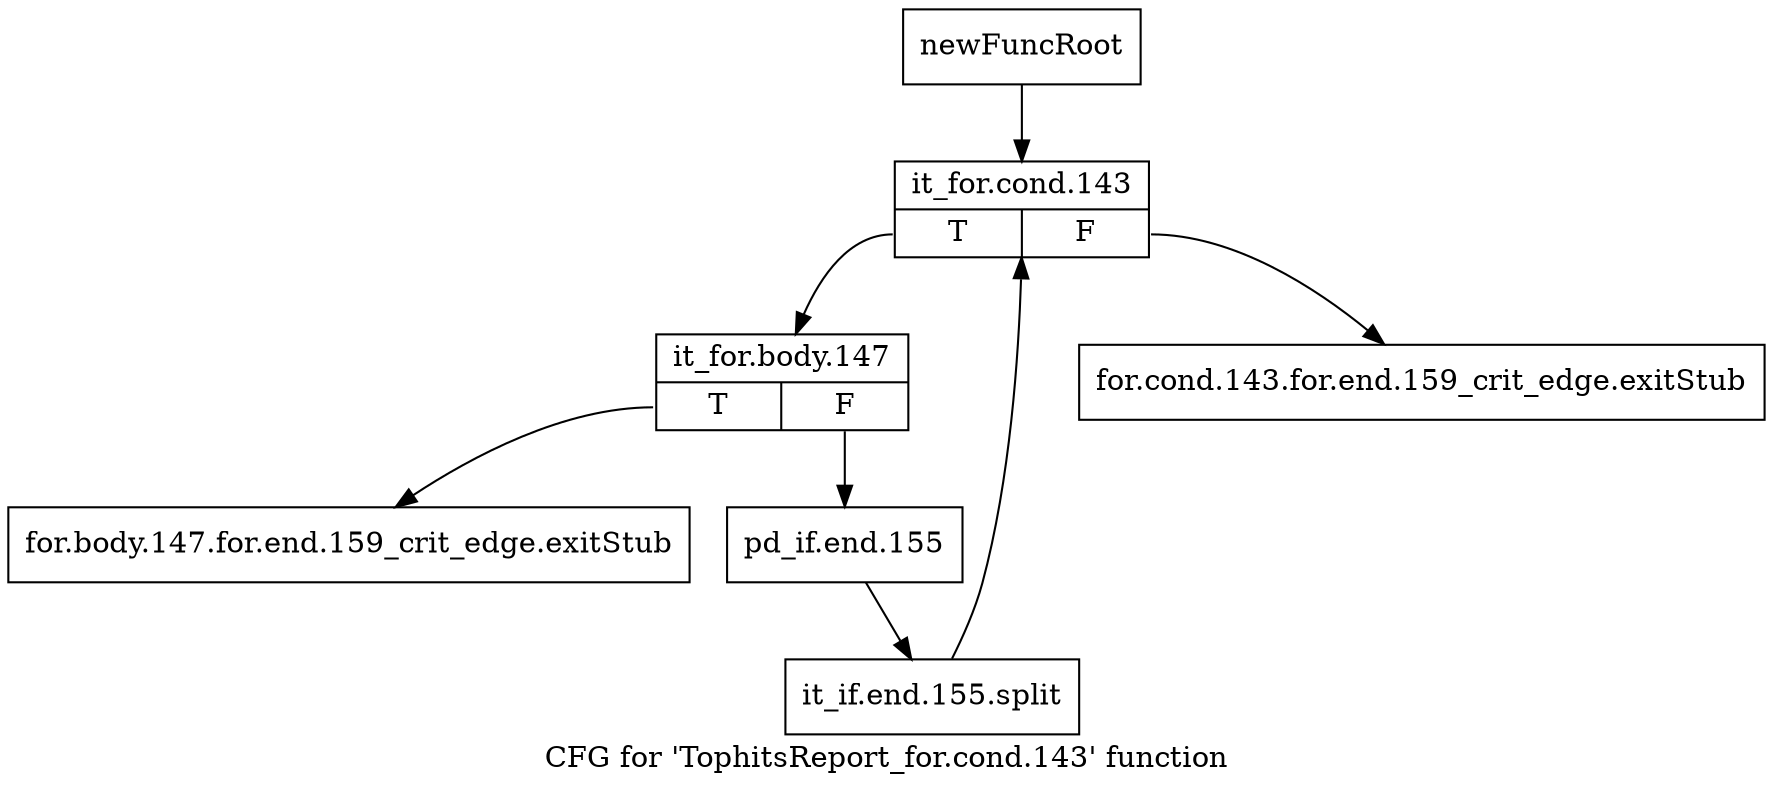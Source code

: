 digraph "CFG for 'TophitsReport_for.cond.143' function" {
	label="CFG for 'TophitsReport_for.cond.143' function";

	Node0x323daf0 [shape=record,label="{newFuncRoot}"];
	Node0x323daf0 -> Node0x323dbe0;
	Node0x323db40 [shape=record,label="{for.cond.143.for.end.159_crit_edge.exitStub}"];
	Node0x323db90 [shape=record,label="{for.body.147.for.end.159_crit_edge.exitStub}"];
	Node0x323dbe0 [shape=record,label="{it_for.cond.143|{<s0>T|<s1>F}}"];
	Node0x323dbe0:s0 -> Node0x323dc30;
	Node0x323dbe0:s1 -> Node0x323db40;
	Node0x323dc30 [shape=record,label="{it_for.body.147|{<s0>T|<s1>F}}"];
	Node0x323dc30:s0 -> Node0x323db90;
	Node0x323dc30:s1 -> Node0x323dc80;
	Node0x323dc80 [shape=record,label="{pd_if.end.155}"];
	Node0x323dc80 -> Node0x38f8310;
	Node0x38f8310 [shape=record,label="{it_if.end.155.split}"];
	Node0x38f8310 -> Node0x323dbe0;
}
